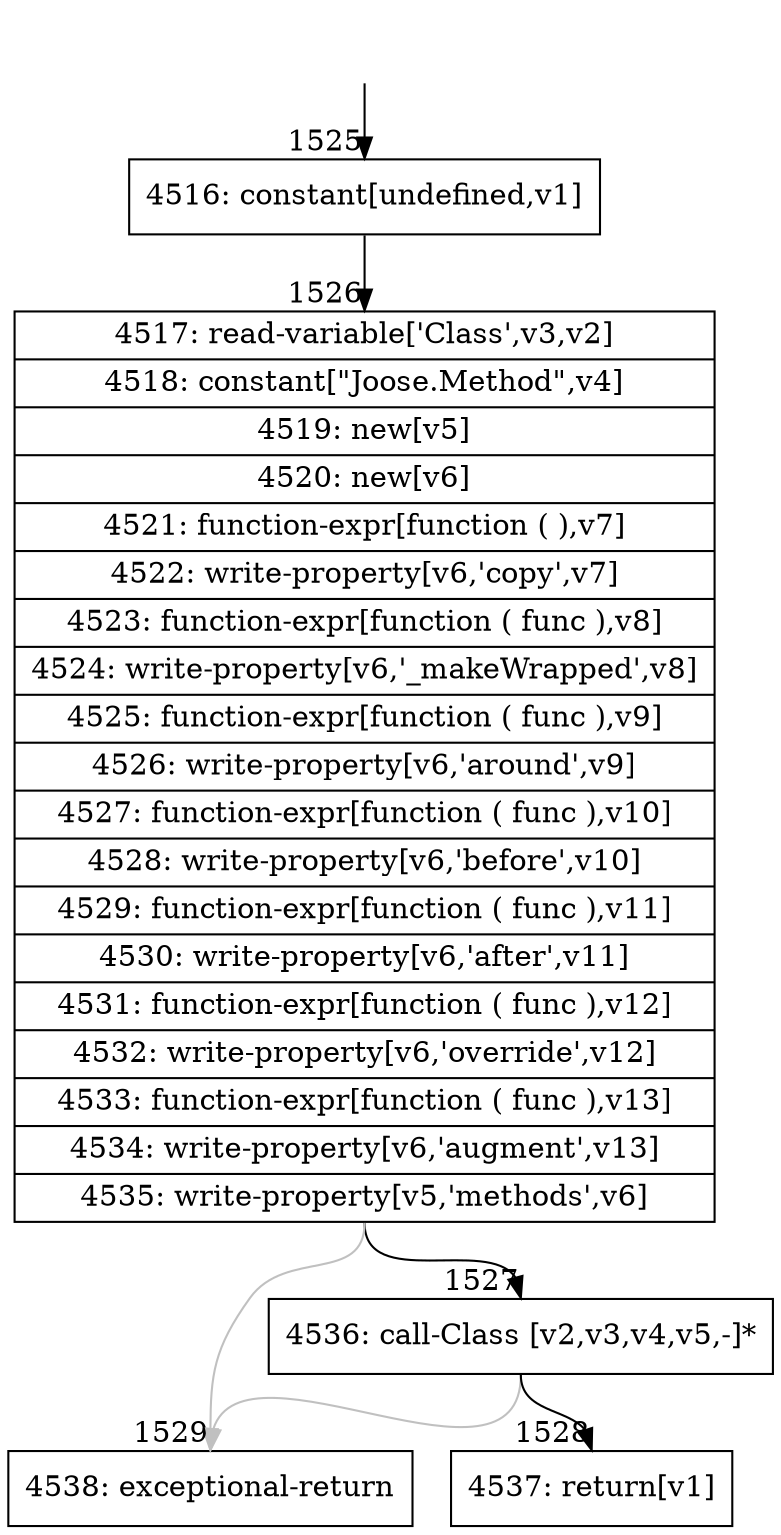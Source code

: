 digraph {
rankdir="TD"
BB_entry166[shape=none,label=""];
BB_entry166 -> BB1525 [tailport=s, headport=n, headlabel="    1525"]
BB1525 [shape=record label="{4516: constant[undefined,v1]}" ] 
BB1525 -> BB1526 [tailport=s, headport=n, headlabel="      1526"]
BB1526 [shape=record label="{4517: read-variable['Class',v3,v2]|4518: constant[\"Joose.Method\",v4]|4519: new[v5]|4520: new[v6]|4521: function-expr[function ( ),v7]|4522: write-property[v6,'copy',v7]|4523: function-expr[function ( func ),v8]|4524: write-property[v6,'_makeWrapped',v8]|4525: function-expr[function ( func ),v9]|4526: write-property[v6,'around',v9]|4527: function-expr[function ( func ),v10]|4528: write-property[v6,'before',v10]|4529: function-expr[function ( func ),v11]|4530: write-property[v6,'after',v11]|4531: function-expr[function ( func ),v12]|4532: write-property[v6,'override',v12]|4533: function-expr[function ( func ),v13]|4534: write-property[v6,'augment',v13]|4535: write-property[v5,'methods',v6]}" ] 
BB1526 -> BB1527 [tailport=s, headport=n, headlabel="      1527"]
BB1526 -> BB1529 [tailport=s, headport=n, color=gray, headlabel="      1529"]
BB1527 [shape=record label="{4536: call-Class [v2,v3,v4,v5,-]*}" ] 
BB1527 -> BB1528 [tailport=s, headport=n, headlabel="      1528"]
BB1527 -> BB1529 [tailport=s, headport=n, color=gray]
BB1528 [shape=record label="{4537: return[v1]}" ] 
BB1529 [shape=record label="{4538: exceptional-return}" ] 
//#$~ 1745
}
